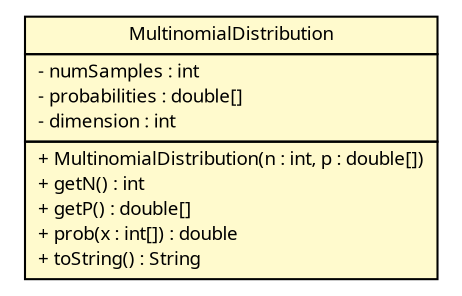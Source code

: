 #!/usr/local/bin/dot
#
# Class diagram 
# Generated by UMLGraph version R5_6 (http://www.umlgraph.org/)
#

digraph G {
	edge [fontname="Trebuchet MS",fontsize=10,labelfontname="Trebuchet MS",labelfontsize=10];
	node [fontname="Trebuchet MS",fontsize=10,shape=plaintext];
	nodesep=0.25;
	ranksep=0.5;
	// broadwick.statistics.distributions.MultinomialDistribution
	c16238 [label=<<table title="broadwick.statistics.distributions.MultinomialDistribution" border="0" cellborder="1" cellspacing="0" cellpadding="2" port="p" bgcolor="lemonChiffon" href="./MultinomialDistribution.html">
		<tr><td><table border="0" cellspacing="0" cellpadding="1">
<tr><td align="center" balign="center"><font face="Trebuchet MS"> MultinomialDistribution </font></td></tr>
		</table></td></tr>
		<tr><td><table border="0" cellspacing="0" cellpadding="1">
<tr><td align="left" balign="left"> - numSamples : int </td></tr>
<tr><td align="left" balign="left"> - probabilities : double[] </td></tr>
<tr><td align="left" balign="left"> - dimension : int </td></tr>
		</table></td></tr>
		<tr><td><table border="0" cellspacing="0" cellpadding="1">
<tr><td align="left" balign="left"> + MultinomialDistribution(n : int, p : double[]) </td></tr>
<tr><td align="left" balign="left"> + getN() : int </td></tr>
<tr><td align="left" balign="left"> + getP() : double[] </td></tr>
<tr><td align="left" balign="left"> + prob(x : int[]) : double </td></tr>
<tr><td align="left" balign="left"> + toString() : String </td></tr>
		</table></td></tr>
		</table>>, URL="./MultinomialDistribution.html", fontname="Trebuchet MS", fontcolor="black", fontsize=9.0];
}

